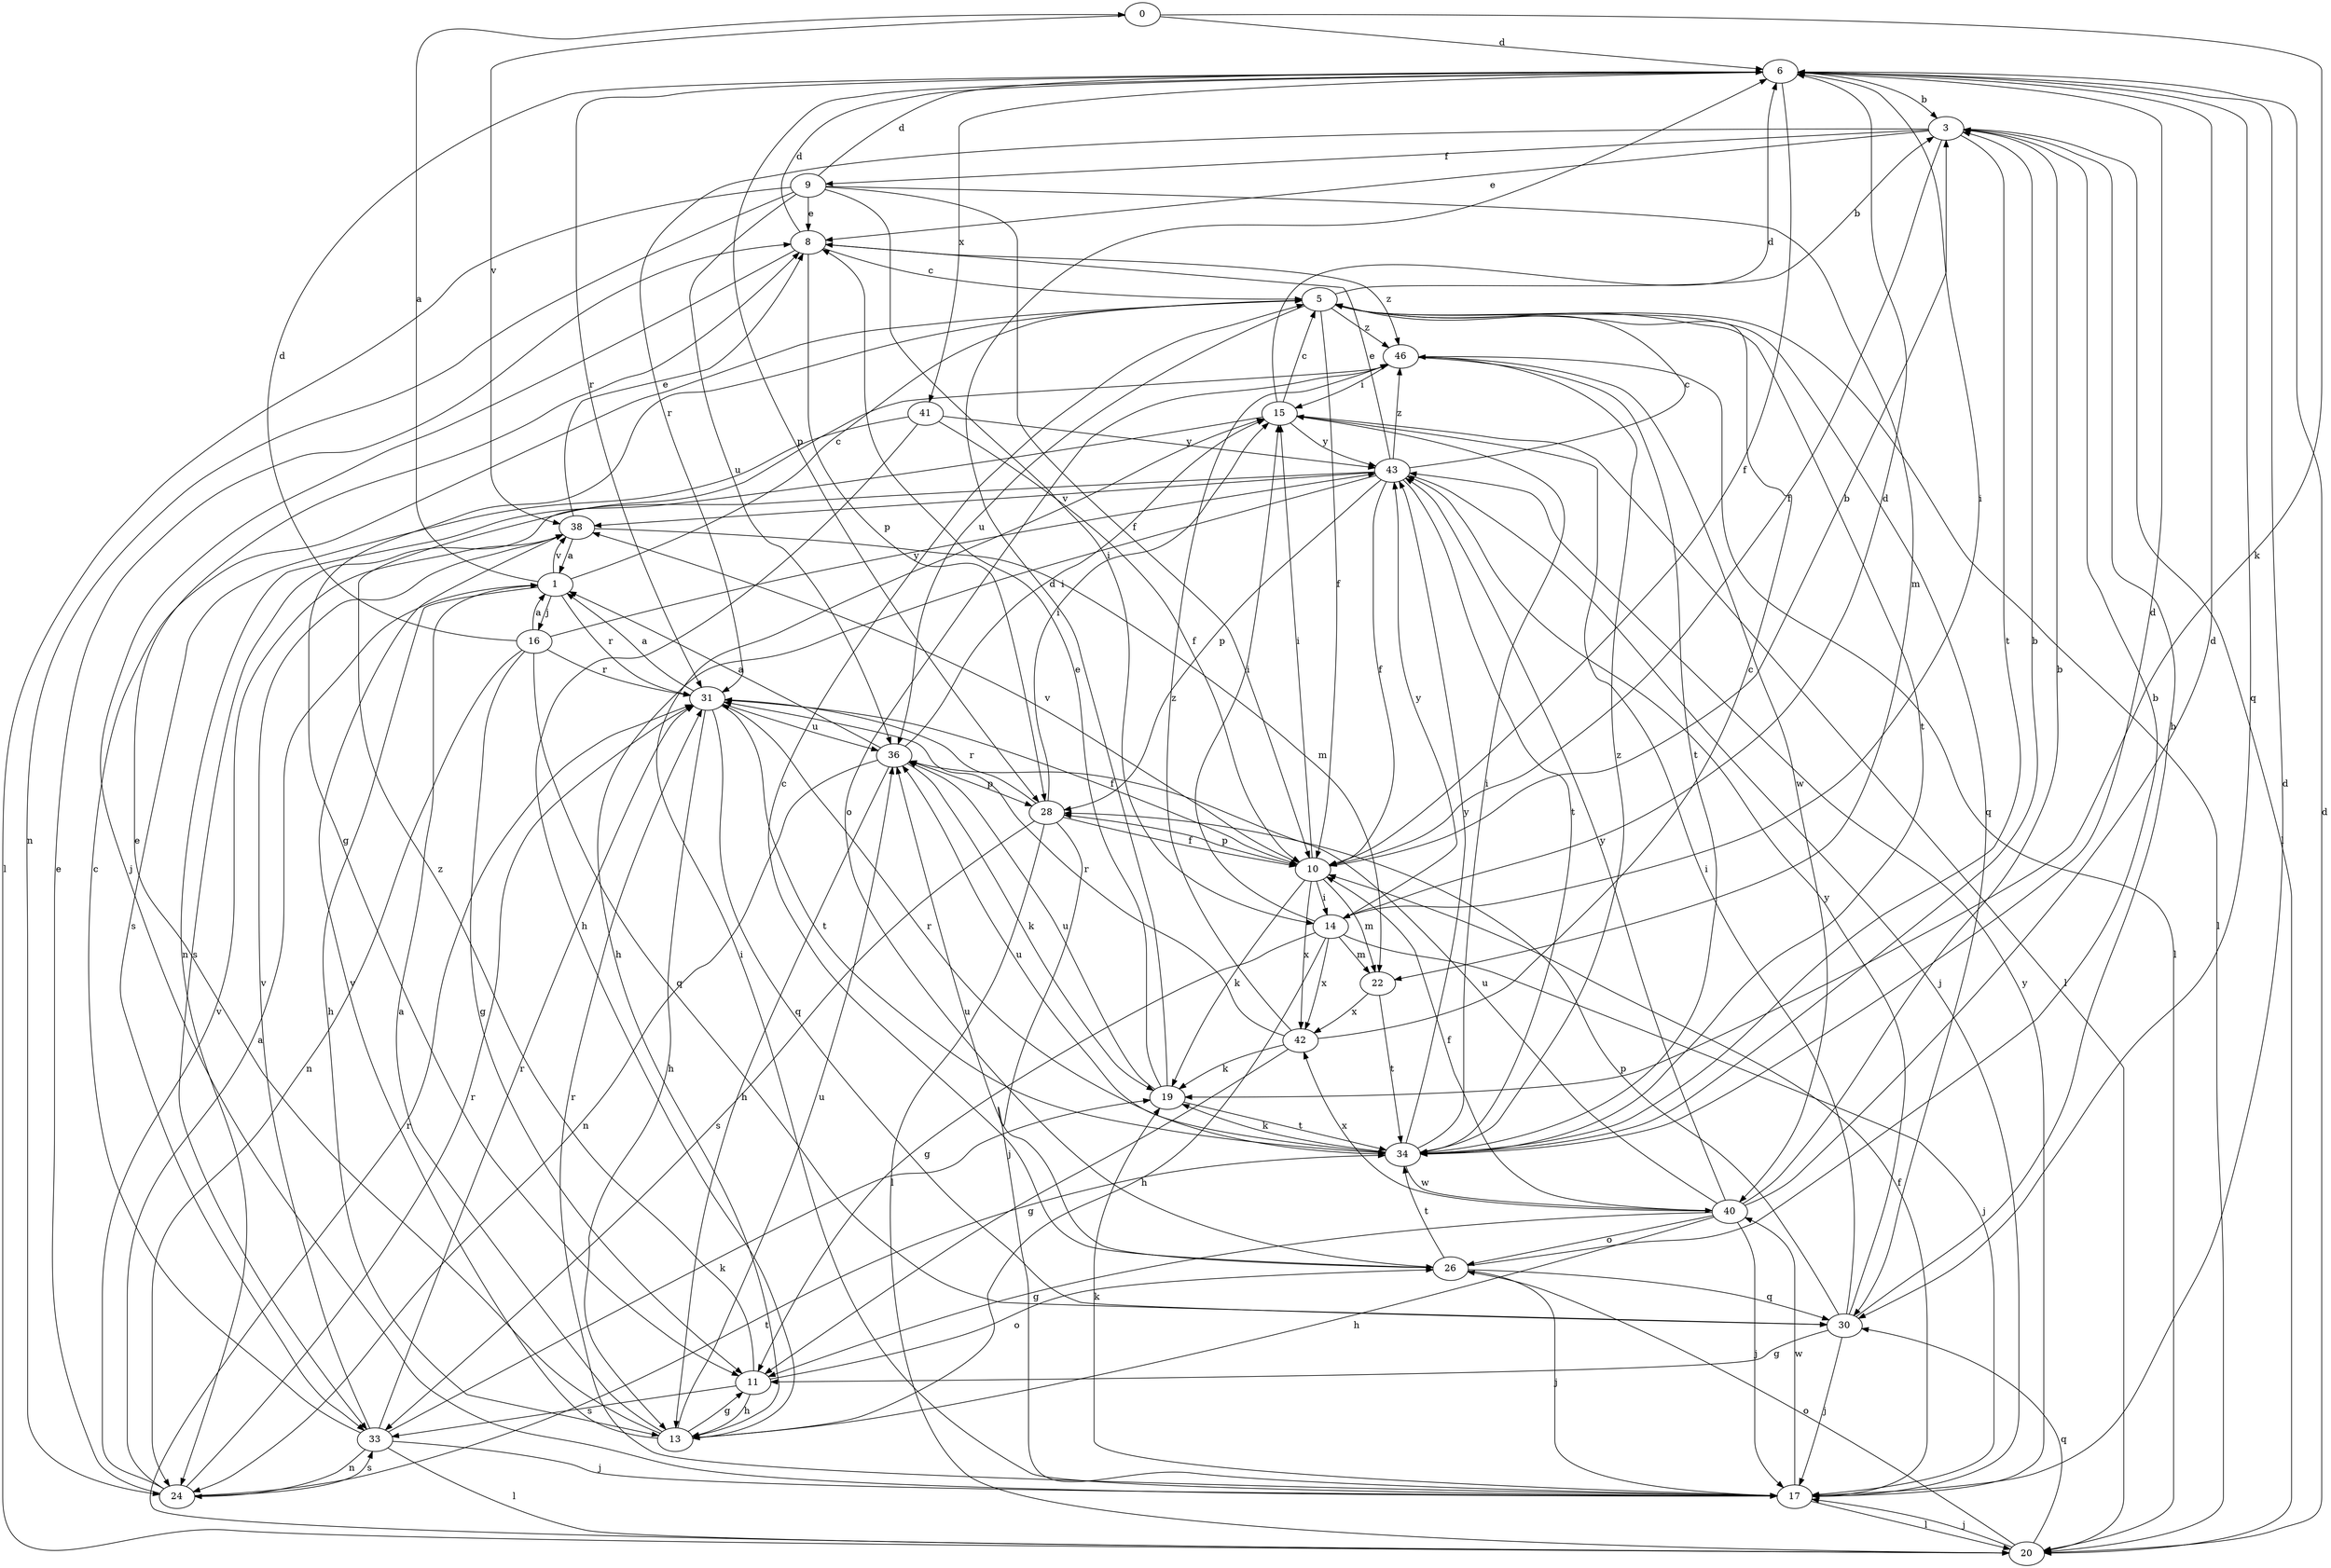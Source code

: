 strict digraph  {
0;
1;
3;
5;
6;
8;
9;
10;
11;
13;
14;
15;
16;
17;
19;
20;
22;
24;
26;
28;
30;
31;
33;
34;
36;
38;
40;
41;
42;
43;
46;
0 -> 6  [label=d];
0 -> 19  [label=k];
0 -> 38  [label=v];
1 -> 0  [label=a];
1 -> 5  [label=c];
1 -> 13  [label=h];
1 -> 16  [label=j];
1 -> 31  [label=r];
1 -> 38  [label=v];
3 -> 8  [label=e];
3 -> 9  [label=f];
3 -> 10  [label=f];
3 -> 20  [label=l];
3 -> 31  [label=r];
3 -> 34  [label=t];
5 -> 3  [label=b];
5 -> 10  [label=f];
5 -> 11  [label=g];
5 -> 20  [label=l];
5 -> 30  [label=q];
5 -> 34  [label=t];
5 -> 36  [label=u];
5 -> 46  [label=z];
6 -> 3  [label=b];
6 -> 10  [label=f];
6 -> 14  [label=i];
6 -> 28  [label=p];
6 -> 30  [label=q];
6 -> 31  [label=r];
6 -> 41  [label=x];
8 -> 5  [label=c];
8 -> 6  [label=d];
8 -> 17  [label=j];
8 -> 28  [label=p];
8 -> 46  [label=z];
9 -> 6  [label=d];
9 -> 8  [label=e];
9 -> 10  [label=f];
9 -> 14  [label=i];
9 -> 20  [label=l];
9 -> 22  [label=m];
9 -> 24  [label=n];
9 -> 36  [label=u];
10 -> 3  [label=b];
10 -> 14  [label=i];
10 -> 15  [label=i];
10 -> 19  [label=k];
10 -> 22  [label=m];
10 -> 28  [label=p];
10 -> 38  [label=v];
10 -> 42  [label=x];
11 -> 13  [label=h];
11 -> 26  [label=o];
11 -> 33  [label=s];
11 -> 46  [label=z];
13 -> 1  [label=a];
13 -> 8  [label=e];
13 -> 11  [label=g];
13 -> 36  [label=u];
13 -> 38  [label=v];
14 -> 6  [label=d];
14 -> 11  [label=g];
14 -> 13  [label=h];
14 -> 15  [label=i];
14 -> 17  [label=j];
14 -> 22  [label=m];
14 -> 42  [label=x];
14 -> 43  [label=y];
15 -> 5  [label=c];
15 -> 6  [label=d];
15 -> 20  [label=l];
15 -> 24  [label=n];
15 -> 43  [label=y];
16 -> 1  [label=a];
16 -> 6  [label=d];
16 -> 11  [label=g];
16 -> 24  [label=n];
16 -> 30  [label=q];
16 -> 31  [label=r];
16 -> 43  [label=y];
17 -> 6  [label=d];
17 -> 10  [label=f];
17 -> 15  [label=i];
17 -> 19  [label=k];
17 -> 20  [label=l];
17 -> 31  [label=r];
17 -> 40  [label=w];
17 -> 43  [label=y];
19 -> 6  [label=d];
19 -> 8  [label=e];
19 -> 34  [label=t];
19 -> 36  [label=u];
20 -> 6  [label=d];
20 -> 17  [label=j];
20 -> 26  [label=o];
20 -> 30  [label=q];
20 -> 31  [label=r];
22 -> 34  [label=t];
22 -> 42  [label=x];
24 -> 1  [label=a];
24 -> 8  [label=e];
24 -> 31  [label=r];
24 -> 33  [label=s];
24 -> 34  [label=t];
24 -> 38  [label=v];
26 -> 3  [label=b];
26 -> 5  [label=c];
26 -> 17  [label=j];
26 -> 30  [label=q];
26 -> 34  [label=t];
26 -> 36  [label=u];
28 -> 10  [label=f];
28 -> 15  [label=i];
28 -> 17  [label=j];
28 -> 20  [label=l];
28 -> 31  [label=r];
28 -> 33  [label=s];
30 -> 3  [label=b];
30 -> 11  [label=g];
30 -> 15  [label=i];
30 -> 17  [label=j];
30 -> 28  [label=p];
30 -> 43  [label=y];
31 -> 1  [label=a];
31 -> 10  [label=f];
31 -> 13  [label=h];
31 -> 30  [label=q];
31 -> 34  [label=t];
31 -> 36  [label=u];
33 -> 5  [label=c];
33 -> 17  [label=j];
33 -> 19  [label=k];
33 -> 20  [label=l];
33 -> 24  [label=n];
33 -> 31  [label=r];
33 -> 38  [label=v];
34 -> 3  [label=b];
34 -> 6  [label=d];
34 -> 15  [label=i];
34 -> 19  [label=k];
34 -> 31  [label=r];
34 -> 36  [label=u];
34 -> 40  [label=w];
34 -> 43  [label=y];
34 -> 46  [label=z];
36 -> 1  [label=a];
36 -> 13  [label=h];
36 -> 15  [label=i];
36 -> 19  [label=k];
36 -> 24  [label=n];
36 -> 28  [label=p];
38 -> 1  [label=a];
38 -> 8  [label=e];
38 -> 22  [label=m];
40 -> 3  [label=b];
40 -> 6  [label=d];
40 -> 10  [label=f];
40 -> 11  [label=g];
40 -> 13  [label=h];
40 -> 17  [label=j];
40 -> 26  [label=o];
40 -> 36  [label=u];
40 -> 42  [label=x];
40 -> 43  [label=y];
41 -> 10  [label=f];
41 -> 13  [label=h];
41 -> 33  [label=s];
41 -> 43  [label=y];
42 -> 5  [label=c];
42 -> 11  [label=g];
42 -> 19  [label=k];
42 -> 31  [label=r];
42 -> 46  [label=z];
43 -> 5  [label=c];
43 -> 8  [label=e];
43 -> 10  [label=f];
43 -> 13  [label=h];
43 -> 17  [label=j];
43 -> 28  [label=p];
43 -> 33  [label=s];
43 -> 34  [label=t];
43 -> 38  [label=v];
43 -> 46  [label=z];
46 -> 15  [label=i];
46 -> 20  [label=l];
46 -> 26  [label=o];
46 -> 34  [label=t];
46 -> 40  [label=w];
}
